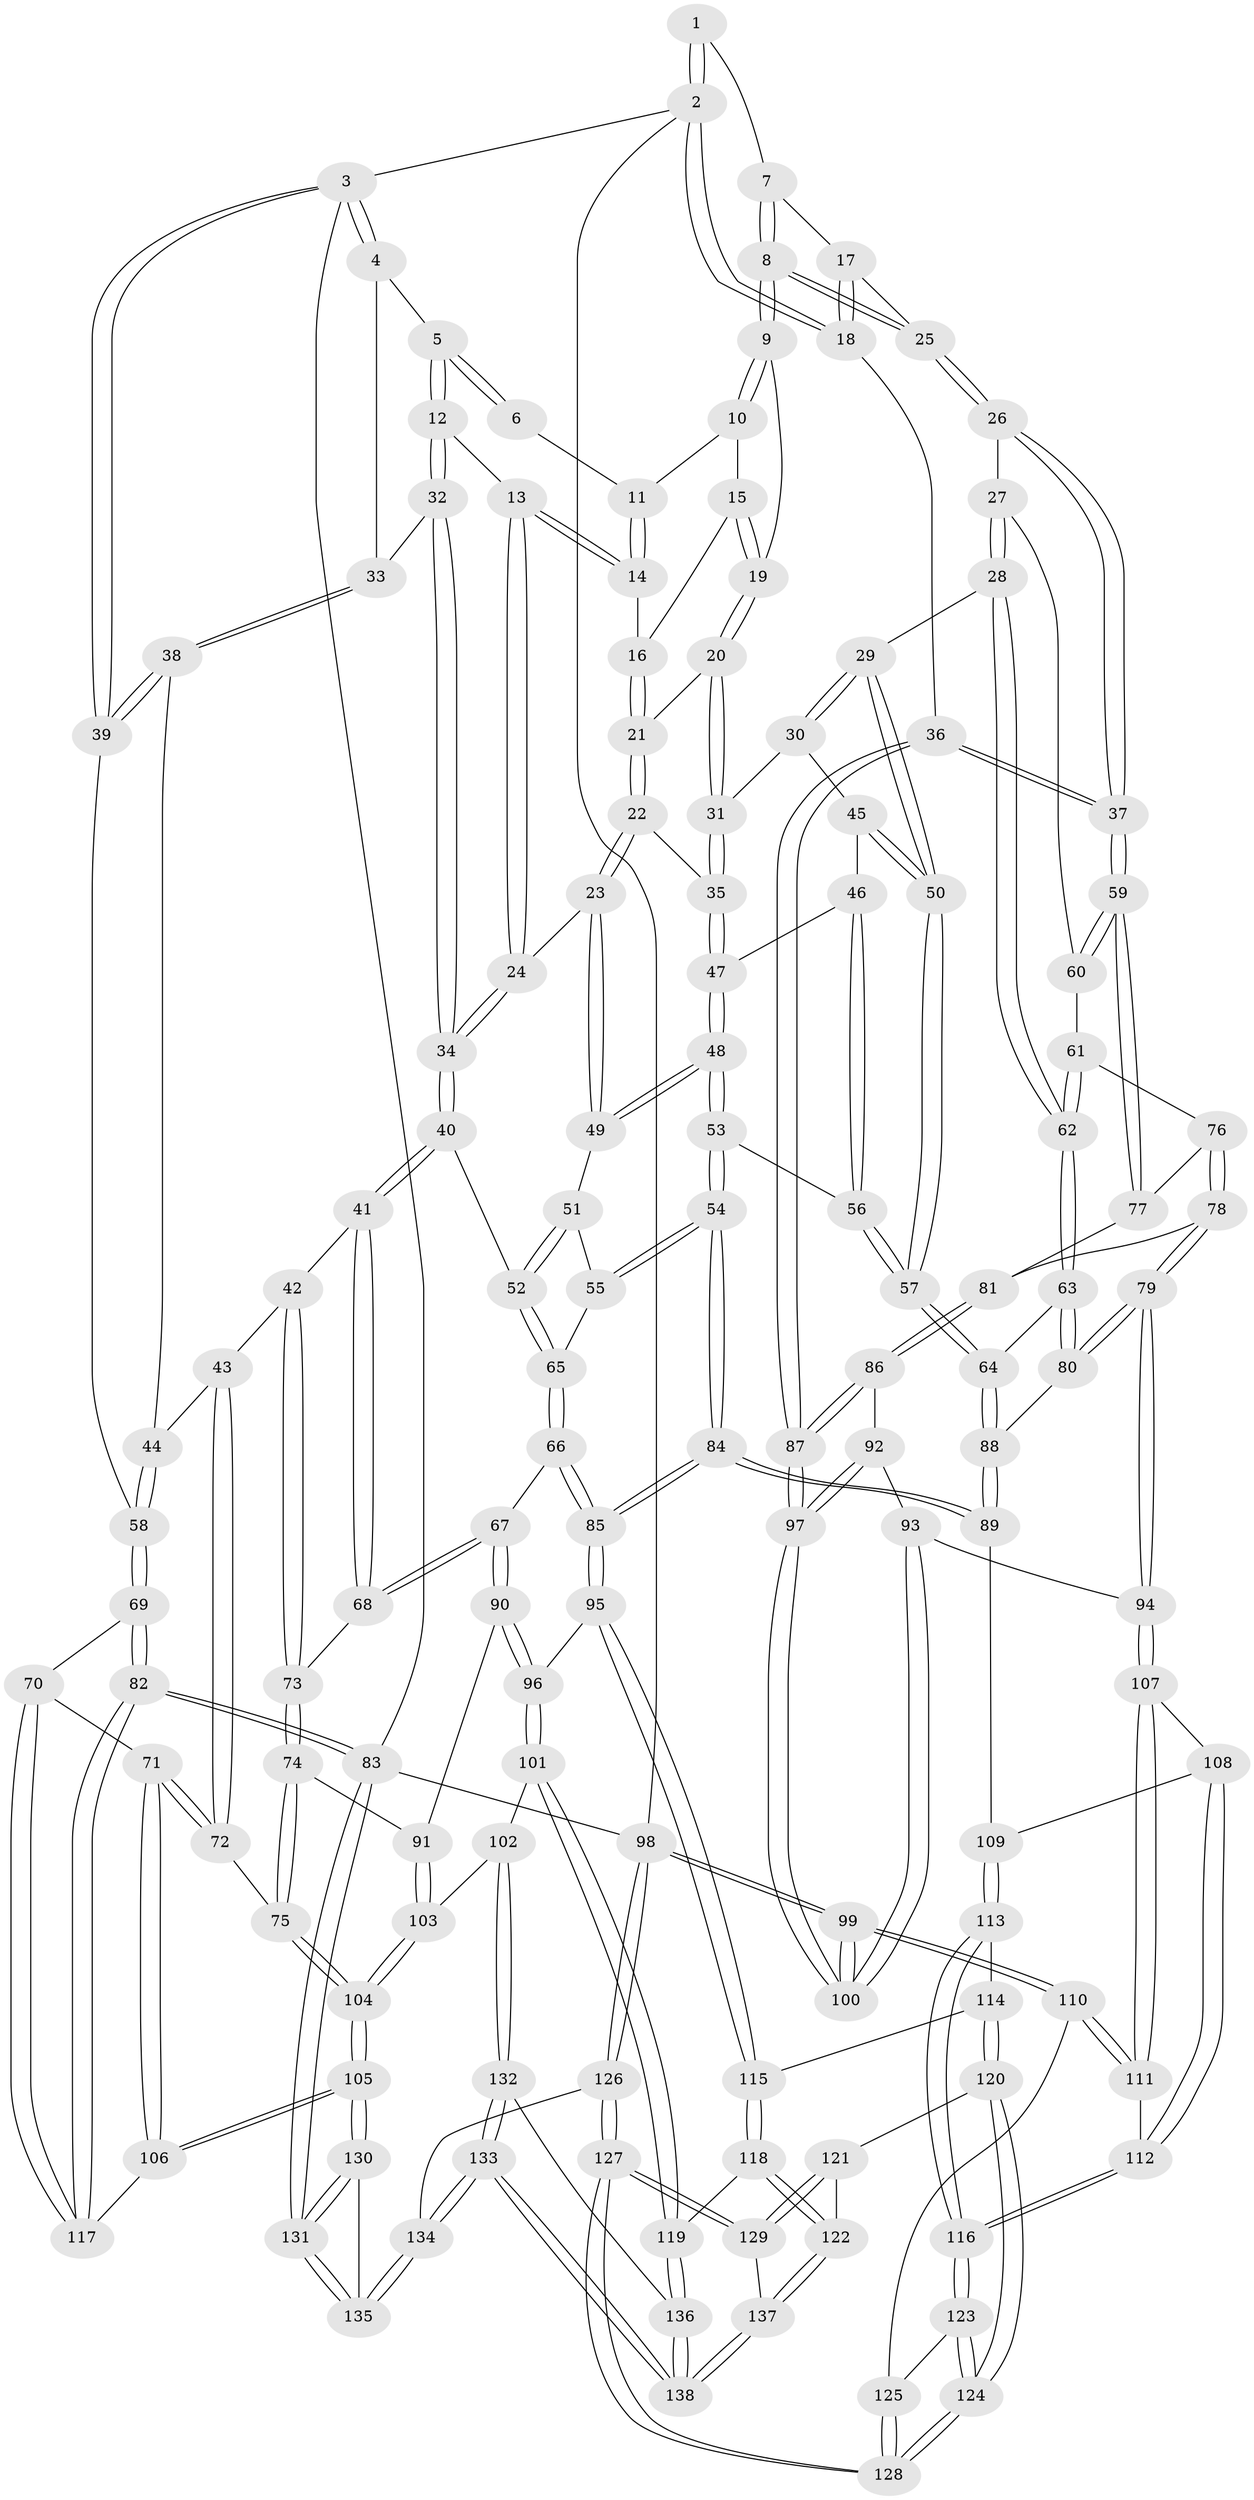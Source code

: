 // coarse degree distribution, {4: 0.4588235294117647, 8: 0.011764705882352941, 3: 0.07058823529411765, 5: 0.36470588235294116, 6: 0.08235294117647059, 7: 0.011764705882352941}
// Generated by graph-tools (version 1.1) at 2025/42/03/06/25 10:42:33]
// undirected, 138 vertices, 342 edges
graph export_dot {
graph [start="1"]
  node [color=gray90,style=filled];
  1 [pos="+0.8290961796777213+0"];
  2 [pos="+1+0"];
  3 [pos="+0+0"];
  4 [pos="+0+0"];
  5 [pos="+0.3078819104927428+0"];
  6 [pos="+0.6578417224377642+0"];
  7 [pos="+0.8512239673275934+0.04745180943327951"];
  8 [pos="+0.8278957159426794+0.18037284210712304"];
  9 [pos="+0.7277160361655034+0.12066761485651202"];
  10 [pos="+0.6573440194961853+0"];
  11 [pos="+0.6544632524104839+0"];
  12 [pos="+0.3866018035675141+0.11017927370030733"];
  13 [pos="+0.4367431128432739+0.13742184225788937"];
  14 [pos="+0.4864002869358204+0.12716759125203078"];
  15 [pos="+0.5869999265817999+0.13218682696133227"];
  16 [pos="+0.5641881488431385+0.139387016832954"];
  17 [pos="+1+0.08531668903652345"];
  18 [pos="+1+0"];
  19 [pos="+0.6507948212002622+0.1591355963739528"];
  20 [pos="+0.6471429409345282+0.19478601817787067"];
  21 [pos="+0.5757667072036695+0.23411746226520805"];
  22 [pos="+0.5520152535145736+0.2909162971805887"];
  23 [pos="+0.5077100458472646+0.2931462424223975"];
  24 [pos="+0.47602594069752047+0.25350813175243087"];
  25 [pos="+0.8379377020198292+0.19733591990478525"];
  26 [pos="+0.8340880397472283+0.245235624301435"];
  27 [pos="+0.8099219305711702+0.2960851166809233"];
  28 [pos="+0.8083493418486758+0.2976319416169799"];
  29 [pos="+0.7969383026349215+0.30185758952788183"];
  30 [pos="+0.7018777491308338+0.28895316960319"];
  31 [pos="+0.6859315817676176+0.2824934552762874"];
  32 [pos="+0.26982481281195597+0.22281163750366828"];
  33 [pos="+0.2279879592419695+0.2225116864832472"];
  34 [pos="+0.3222890479146008+0.30659489464276096"];
  35 [pos="+0.5653489054904846+0.2974100104463682"];
  36 [pos="+1+0.34266375580091996"];
  37 [pos="+1+0.3435863508576145"];
  38 [pos="+0.156843162084299+0.27533637352245277"];
  39 [pos="+0+0"];
  40 [pos="+0.3375327465901901+0.37282593977054623"];
  41 [pos="+0.31748636039366435+0.389853700998872"];
  42 [pos="+0.15219196938345014+0.3702586551824244"];
  43 [pos="+0.1291521292081984+0.36063187664632534"];
  44 [pos="+0.13733638628637834+0.31165076450810864"];
  45 [pos="+0.6472967127449425+0.3651776092842143"];
  46 [pos="+0.6176170389721778+0.3761639740233609"];
  47 [pos="+0.5897528109548346+0.3533674985370824"];
  48 [pos="+0.55421839828389+0.42339227899240134"];
  49 [pos="+0.4977926660797814+0.3119155553025238"];
  50 [pos="+0.7129178882318835+0.4265481817971384"];
  51 [pos="+0.4807759395089659+0.3331242553054913"];
  52 [pos="+0.3428366572530285+0.37479459222320516"];
  53 [pos="+0.551695732589815+0.4605651296613549"];
  54 [pos="+0.5492056856458316+0.46294818570425184"];
  55 [pos="+0.47903377257314234+0.40798309895821794"];
  56 [pos="+0.6301850220600447+0.4394995733334337"];
  57 [pos="+0.697009554486326+0.4635877617502442"];
  58 [pos="+0+0.14860729427527827"];
  59 [pos="+1+0.3612689886372941"];
  60 [pos="+0.9224393771511735+0.36779068590124114"];
  61 [pos="+0.9342496390641344+0.44410356579363947"];
  62 [pos="+0.8484901854971915+0.45774227138307144"];
  63 [pos="+0.8439294848227378+0.47289093945673716"];
  64 [pos="+0.6971152420289068+0.463947428708632"];
  65 [pos="+0.4127079350899955+0.4546328271984747"];
  66 [pos="+0.42149429946930533+0.5169547635806713"];
  67 [pos="+0.3323484717537177+0.5050287221426957"];
  68 [pos="+0.2867014034221515+0.4546414153170218"];
  69 [pos="+0+0.4935352512737209"];
  70 [pos="+0+0.4956685278535754"];
  71 [pos="+0.01890493229581543+0.4917255280405306"];
  72 [pos="+0.019716565989147377+0.49153556304998003"];
  73 [pos="+0.2556348650314607+0.4732413559823626"];
  74 [pos="+0.19803498539188832+0.5585913533460034"];
  75 [pos="+0.16986604752191392+0.5603389363290949"];
  76 [pos="+0.938057894590181+0.44637324284456864"];
  77 [pos="+0.953421892274029+0.449676132277783"];
  78 [pos="+0.9161827481064537+0.5156728616934737"];
  79 [pos="+0.8566947955178758+0.5792218627406632"];
  80 [pos="+0.8523829599039638+0.5726575155235802"];
  81 [pos="+0.9668866324428019+0.496206495680955"];
  82 [pos="+0+0.8194379448228405"];
  83 [pos="+0+1"];
  84 [pos="+0.5056498616787615+0.6092672019418431"];
  85 [pos="+0.48732807050523946+0.617311271676171"];
  86 [pos="+0.9900837493623768+0.5182004955009496"];
  87 [pos="+1+0.4952128012462471"];
  88 [pos="+0.6968089301874922+0.5204321523353826"];
  89 [pos="+0.6261862610491773+0.6154767041098889"];
  90 [pos="+0.28836419169421845+0.5845145462802345"];
  91 [pos="+0.2089123566059404+0.5649640372280157"];
  92 [pos="+0.9407365034885917+0.5738146188874618"];
  93 [pos="+0.8710192545691056+0.5834589326552857"];
  94 [pos="+0.8582504172183798+0.5835523277884695"];
  95 [pos="+0.4792702968482807+0.6282622287504979"];
  96 [pos="+0.3914015883159382+0.6591464062634645"];
  97 [pos="+1+0.7388062865993703"];
  98 [pos="+1+1"];
  99 [pos="+1+1"];
  100 [pos="+1+0.8595370544430625"];
  101 [pos="+0.35906338923133424+0.6970737637587998"];
  102 [pos="+0.28308753867052494+0.7598275253515888"];
  103 [pos="+0.27116406414707767+0.7572702268994994"];
  104 [pos="+0.14740875210768062+0.7628429048876004"];
  105 [pos="+0.1288316410772597+0.7731730589754827"];
  106 [pos="+0.10120061539917553+0.7608171620620765"];
  107 [pos="+0.8456626353036217+0.6290594455807966"];
  108 [pos="+0.7779227710570804+0.6347894314272717"];
  109 [pos="+0.6377912567249753+0.6270406380931288"];
  110 [pos="+0.8775711423480164+0.7235237530791132"];
  111 [pos="+0.8571790172317578+0.6923025247848873"];
  112 [pos="+0.7066602526416887+0.7403889635907644"];
  113 [pos="+0.6745711457774274+0.710971823516603"];
  114 [pos="+0.5652470970410888+0.7626673036655053"];
  115 [pos="+0.491750528231677+0.6764888817546116"];
  116 [pos="+0.6945326503647978+0.7456566547627195"];
  117 [pos="+0.07738376448688188+0.7590845037008682"];
  118 [pos="+0.4752165222884121+0.8161312337023638"];
  119 [pos="+0.4307009705962951+0.8355002459328515"];
  120 [pos="+0.5896682160296339+0.8050756525666868"];
  121 [pos="+0.5870147151709633+0.8082271483897772"];
  122 [pos="+0.5116016063354868+0.846283962194234"];
  123 [pos="+0.6942405719473516+0.7515434542570362"];
  124 [pos="+0.6823862689760304+0.8051968357277514"];
  125 [pos="+0.808947639254006+0.7821588827732068"];
  126 [pos="+0.8071472745296631+1"];
  127 [pos="+0.7693430925976338+1"];
  128 [pos="+0.7353097970444661+0.9237882617149056"];
  129 [pos="+0.5879943189916875+0.9340994634803014"];
  130 [pos="+0.12847336414857655+0.776994636042341"];
  131 [pos="+0+1"];
  132 [pos="+0.29858454519569266+0.8066323963078442"];
  133 [pos="+0.26180556738023586+1"];
  134 [pos="+0.25608911912873394+1"];
  135 [pos="+0.2515775049852734+1"];
  136 [pos="+0.41784492438472354+0.8477752599174647"];
  137 [pos="+0.5213916618039284+0.9030224250599037"];
  138 [pos="+0.4088350493369502+0.9686002157151582"];
  1 -- 2;
  1 -- 2;
  1 -- 7;
  2 -- 3;
  2 -- 18;
  2 -- 18;
  2 -- 98;
  3 -- 4;
  3 -- 4;
  3 -- 39;
  3 -- 39;
  3 -- 83;
  4 -- 5;
  4 -- 33;
  5 -- 6;
  5 -- 6;
  5 -- 12;
  5 -- 12;
  6 -- 11;
  7 -- 8;
  7 -- 8;
  7 -- 17;
  8 -- 9;
  8 -- 9;
  8 -- 25;
  8 -- 25;
  9 -- 10;
  9 -- 10;
  9 -- 19;
  10 -- 11;
  10 -- 15;
  11 -- 14;
  11 -- 14;
  12 -- 13;
  12 -- 32;
  12 -- 32;
  13 -- 14;
  13 -- 14;
  13 -- 24;
  13 -- 24;
  14 -- 16;
  15 -- 16;
  15 -- 19;
  15 -- 19;
  16 -- 21;
  16 -- 21;
  17 -- 18;
  17 -- 18;
  17 -- 25;
  18 -- 36;
  19 -- 20;
  19 -- 20;
  20 -- 21;
  20 -- 31;
  20 -- 31;
  21 -- 22;
  21 -- 22;
  22 -- 23;
  22 -- 23;
  22 -- 35;
  23 -- 24;
  23 -- 49;
  23 -- 49;
  24 -- 34;
  24 -- 34;
  25 -- 26;
  25 -- 26;
  26 -- 27;
  26 -- 37;
  26 -- 37;
  27 -- 28;
  27 -- 28;
  27 -- 60;
  28 -- 29;
  28 -- 62;
  28 -- 62;
  29 -- 30;
  29 -- 30;
  29 -- 50;
  29 -- 50;
  30 -- 31;
  30 -- 45;
  31 -- 35;
  31 -- 35;
  32 -- 33;
  32 -- 34;
  32 -- 34;
  33 -- 38;
  33 -- 38;
  34 -- 40;
  34 -- 40;
  35 -- 47;
  35 -- 47;
  36 -- 37;
  36 -- 37;
  36 -- 87;
  36 -- 87;
  37 -- 59;
  37 -- 59;
  38 -- 39;
  38 -- 39;
  38 -- 44;
  39 -- 58;
  40 -- 41;
  40 -- 41;
  40 -- 52;
  41 -- 42;
  41 -- 68;
  41 -- 68;
  42 -- 43;
  42 -- 73;
  42 -- 73;
  43 -- 44;
  43 -- 72;
  43 -- 72;
  44 -- 58;
  44 -- 58;
  45 -- 46;
  45 -- 50;
  45 -- 50;
  46 -- 47;
  46 -- 56;
  46 -- 56;
  47 -- 48;
  47 -- 48;
  48 -- 49;
  48 -- 49;
  48 -- 53;
  48 -- 53;
  49 -- 51;
  50 -- 57;
  50 -- 57;
  51 -- 52;
  51 -- 52;
  51 -- 55;
  52 -- 65;
  52 -- 65;
  53 -- 54;
  53 -- 54;
  53 -- 56;
  54 -- 55;
  54 -- 55;
  54 -- 84;
  54 -- 84;
  55 -- 65;
  56 -- 57;
  56 -- 57;
  57 -- 64;
  57 -- 64;
  58 -- 69;
  58 -- 69;
  59 -- 60;
  59 -- 60;
  59 -- 77;
  59 -- 77;
  60 -- 61;
  61 -- 62;
  61 -- 62;
  61 -- 76;
  62 -- 63;
  62 -- 63;
  63 -- 64;
  63 -- 80;
  63 -- 80;
  64 -- 88;
  64 -- 88;
  65 -- 66;
  65 -- 66;
  66 -- 67;
  66 -- 85;
  66 -- 85;
  67 -- 68;
  67 -- 68;
  67 -- 90;
  67 -- 90;
  68 -- 73;
  69 -- 70;
  69 -- 82;
  69 -- 82;
  70 -- 71;
  70 -- 117;
  70 -- 117;
  71 -- 72;
  71 -- 72;
  71 -- 106;
  71 -- 106;
  72 -- 75;
  73 -- 74;
  73 -- 74;
  74 -- 75;
  74 -- 75;
  74 -- 91;
  75 -- 104;
  75 -- 104;
  76 -- 77;
  76 -- 78;
  76 -- 78;
  77 -- 81;
  78 -- 79;
  78 -- 79;
  78 -- 81;
  79 -- 80;
  79 -- 80;
  79 -- 94;
  79 -- 94;
  80 -- 88;
  81 -- 86;
  81 -- 86;
  82 -- 83;
  82 -- 83;
  82 -- 117;
  82 -- 117;
  83 -- 131;
  83 -- 131;
  83 -- 98;
  84 -- 85;
  84 -- 85;
  84 -- 89;
  84 -- 89;
  85 -- 95;
  85 -- 95;
  86 -- 87;
  86 -- 87;
  86 -- 92;
  87 -- 97;
  87 -- 97;
  88 -- 89;
  88 -- 89;
  89 -- 109;
  90 -- 91;
  90 -- 96;
  90 -- 96;
  91 -- 103;
  91 -- 103;
  92 -- 93;
  92 -- 97;
  92 -- 97;
  93 -- 94;
  93 -- 100;
  93 -- 100;
  94 -- 107;
  94 -- 107;
  95 -- 96;
  95 -- 115;
  95 -- 115;
  96 -- 101;
  96 -- 101;
  97 -- 100;
  97 -- 100;
  98 -- 99;
  98 -- 99;
  98 -- 126;
  98 -- 126;
  99 -- 100;
  99 -- 100;
  99 -- 110;
  99 -- 110;
  101 -- 102;
  101 -- 119;
  101 -- 119;
  102 -- 103;
  102 -- 132;
  102 -- 132;
  103 -- 104;
  103 -- 104;
  104 -- 105;
  104 -- 105;
  105 -- 106;
  105 -- 106;
  105 -- 130;
  105 -- 130;
  106 -- 117;
  107 -- 108;
  107 -- 111;
  107 -- 111;
  108 -- 109;
  108 -- 112;
  108 -- 112;
  109 -- 113;
  109 -- 113;
  110 -- 111;
  110 -- 111;
  110 -- 125;
  111 -- 112;
  112 -- 116;
  112 -- 116;
  113 -- 114;
  113 -- 116;
  113 -- 116;
  114 -- 115;
  114 -- 120;
  114 -- 120;
  115 -- 118;
  115 -- 118;
  116 -- 123;
  116 -- 123;
  118 -- 119;
  118 -- 122;
  118 -- 122;
  119 -- 136;
  119 -- 136;
  120 -- 121;
  120 -- 124;
  120 -- 124;
  121 -- 122;
  121 -- 129;
  121 -- 129;
  122 -- 137;
  122 -- 137;
  123 -- 124;
  123 -- 124;
  123 -- 125;
  124 -- 128;
  124 -- 128;
  125 -- 128;
  125 -- 128;
  126 -- 127;
  126 -- 127;
  126 -- 134;
  127 -- 128;
  127 -- 128;
  127 -- 129;
  127 -- 129;
  129 -- 137;
  130 -- 131;
  130 -- 131;
  130 -- 135;
  131 -- 135;
  131 -- 135;
  132 -- 133;
  132 -- 133;
  132 -- 136;
  133 -- 134;
  133 -- 134;
  133 -- 138;
  133 -- 138;
  134 -- 135;
  134 -- 135;
  136 -- 138;
  136 -- 138;
  137 -- 138;
  137 -- 138;
}
